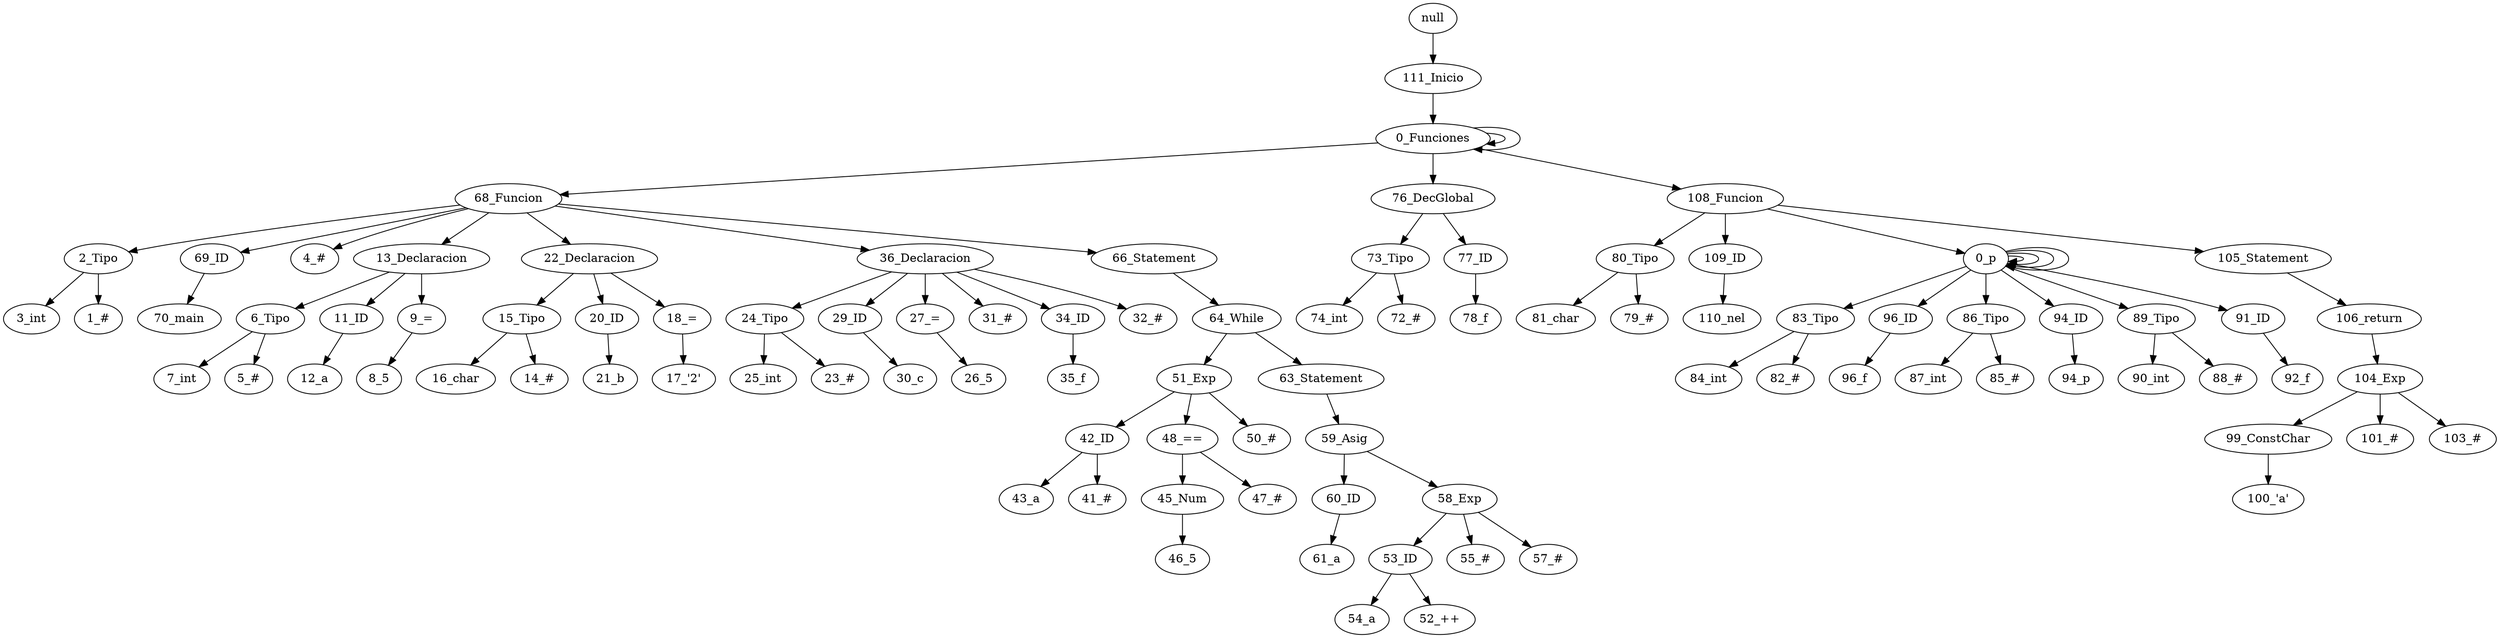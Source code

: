 digraph {
"null" -> "111_Inicio";
"111_Inicio" -> "0_Funciones";
"0_Funciones" -> "0_Funciones";
"0_Funciones" -> "0_Funciones";
"0_Funciones" -> "68_Funcion";
"68_Funcion" -> "2_Tipo";
"2_Tipo" -> "3_int";
"2_Tipo" -> "1_#";
"68_Funcion" -> "69_ID";
"69_ID" -> "70_main";
"68_Funcion" -> "4_#";
"68_Funcion" -> "13_Declaracion";
"13_Declaracion" -> "6_Tipo";
"6_Tipo" -> "7_int";
"6_Tipo" -> "5_#";
"13_Declaracion" -> "11_ID";
"11_ID" -> "12_a";
"13_Declaracion" -> "9_=";
"9_=" -> "8_5";
"68_Funcion" -> "22_Declaracion";
"22_Declaracion" -> "15_Tipo";
"15_Tipo" -> "16_char";
"15_Tipo" -> "14_#";
"22_Declaracion" -> "20_ID";
"20_ID" -> "21_b";
"22_Declaracion" -> "18_=";
"18_=" -> "17_'2'";
"68_Funcion" -> "36_Declaracion";
"36_Declaracion" -> "24_Tipo";
"24_Tipo" -> "25_int";
"24_Tipo" -> "23_#";
"36_Declaracion" -> "29_ID";
"29_ID" -> "30_c";
"36_Declaracion" -> "27_=";
"27_=" -> "26_5";
"36_Declaracion" -> "31_#";
"36_Declaracion" -> "34_ID";
"34_ID" -> "35_f";
"36_Declaracion" -> "32_#";
"68_Funcion" -> "66_Statement";
"66_Statement" -> "64_While";
"64_While" -> "51_Exp";
"51_Exp" -> "42_ID";
"42_ID" -> "43_a";
"42_ID" -> "41_#";
"51_Exp" -> "48_==";
"48_==" -> "45_Num";
"45_Num" -> "46_5";
"48_==" -> "47_#";
"51_Exp" -> "50_#";
"64_While" -> "63_Statement";
"63_Statement" -> "59_Asig";
"59_Asig" -> "60_ID";
"60_ID" -> "61_a";
"59_Asig" -> "58_Exp";
"58_Exp" -> "53_ID";
"53_ID" -> "54_a";
"53_ID" -> "52_++";
"58_Exp" -> "55_#";
"58_Exp" -> "57_#";
"0_Funciones" -> "76_DecGlobal";
"76_DecGlobal" -> "73_Tipo";
"73_Tipo" -> "74_int";
"73_Tipo" -> "72_#";
"76_DecGlobal" -> "77_ID";
"77_ID" -> "78_f";
"0_Funciones" -> "108_Funcion";
"108_Funcion" -> "80_Tipo";
"80_Tipo" -> "81_char";
"80_Tipo" -> "79_#";
"108_Funcion" -> "109_ID";
"109_ID" -> "110_nel";
"108_Funcion" -> "0_p";
"0_p" -> "83_Tipo";
"83_Tipo" -> "84_int";
"83_Tipo" -> "82_#";
"0_p" -> "0_p";
"0_p" -> "96_ID";
"96_ID" -> "96_f";
"0_p" -> "0_p";
"0_p" -> "86_Tipo";
"86_Tipo" -> "87_int";
"86_Tipo" -> "85_#";
"0_p" -> "0_p";
"0_p" -> "94_ID";
"94_ID" -> "94_p";
"0_p" -> "0_p";
"0_p" -> "89_Tipo";
"89_Tipo" -> "90_int";
"89_Tipo" -> "88_#";
"0_p" -> "91_ID";
"91_ID" -> "92_f";
"108_Funcion" -> "105_Statement";
"105_Statement" -> "106_return";
"106_return" -> "104_Exp";
"104_Exp" -> "99_ConstChar";
"99_ConstChar" -> "100_'a'";
"104_Exp" -> "101_#";
"104_Exp" -> "103_#";
}